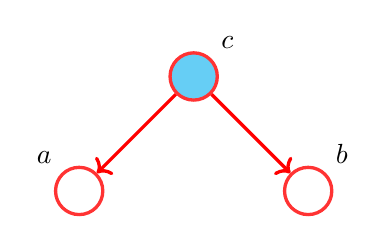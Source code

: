 \begin{tikzpicture}[
latentnode/.style={circle, draw=red!80, minimum size=6mm, very thick},
observednode/.style={circle, draw=red!80, fill=cyan!60, minimum size=6mm, very thick},
]

% Defining the nodes
\node[observednode, label=above right:{$c$}] (a) {};
\node[latentnode, label=above right:{$b$}] (b) [below right=of a] {};
\node[latentnode, label=above left:{$a$}] (c) [below left=of a] {};


% Relationships between latent variables
\draw[->, color=red, very thick] (a) -- (b);
\draw[->, color=red, very thick] (a) -- (c);

\end{tikzpicture}